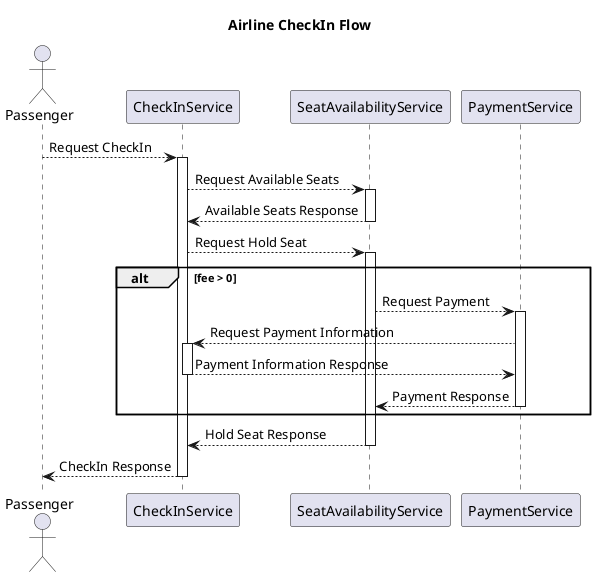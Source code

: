 @startuml


title Airline CheckIn Flow

actor Passenger

Passenger --> CheckInService: Request CheckIn
activate CheckInService

    CheckInService --> SeatAvailabilityService: Request Available Seats
    activate SeatAvailabilityService
    CheckInService <-- SeatAvailabilityService: Available Seats Response
    deactivate SeatAvailabilityService

    CheckInService --> SeatAvailabilityService: Request Hold Seat
    activate SeatAvailabilityService

        alt fee > 0

        SeatAvailabilityService --> PaymentService: Request Payment
        activate PaymentService

        PaymentService --> CheckInService: Request Payment Information
        activate CheckInService

    CheckInService --> PaymentService: Payment Information Response
    deactivate CheckInService

        PaymentService --> SeatAvailabilityService: Payment Response
        deactivate PaymentService

        end

        CheckInService <-- SeatAvailabilityService: Hold Seat Response
        deactivate SeatAvailabilityService

CheckInService --> Passenger: CheckIn Response
deactivate CheckInService
@enduml